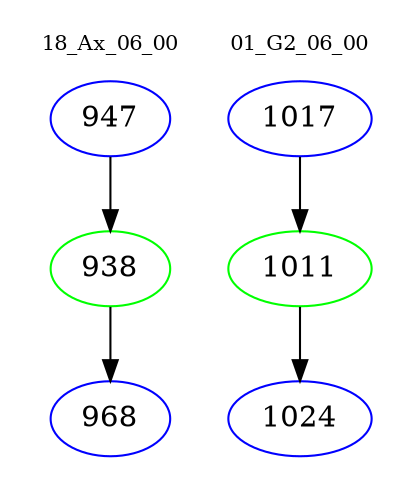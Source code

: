 digraph{
subgraph cluster_0 {
color = white
label = "18_Ax_06_00";
fontsize=10;
T0_947 [label="947", color="blue"]
T0_947 -> T0_938 [color="black"]
T0_938 [label="938", color="green"]
T0_938 -> T0_968 [color="black"]
T0_968 [label="968", color="blue"]
}
subgraph cluster_1 {
color = white
label = "01_G2_06_00";
fontsize=10;
T1_1017 [label="1017", color="blue"]
T1_1017 -> T1_1011 [color="black"]
T1_1011 [label="1011", color="green"]
T1_1011 -> T1_1024 [color="black"]
T1_1024 [label="1024", color="blue"]
}
}
